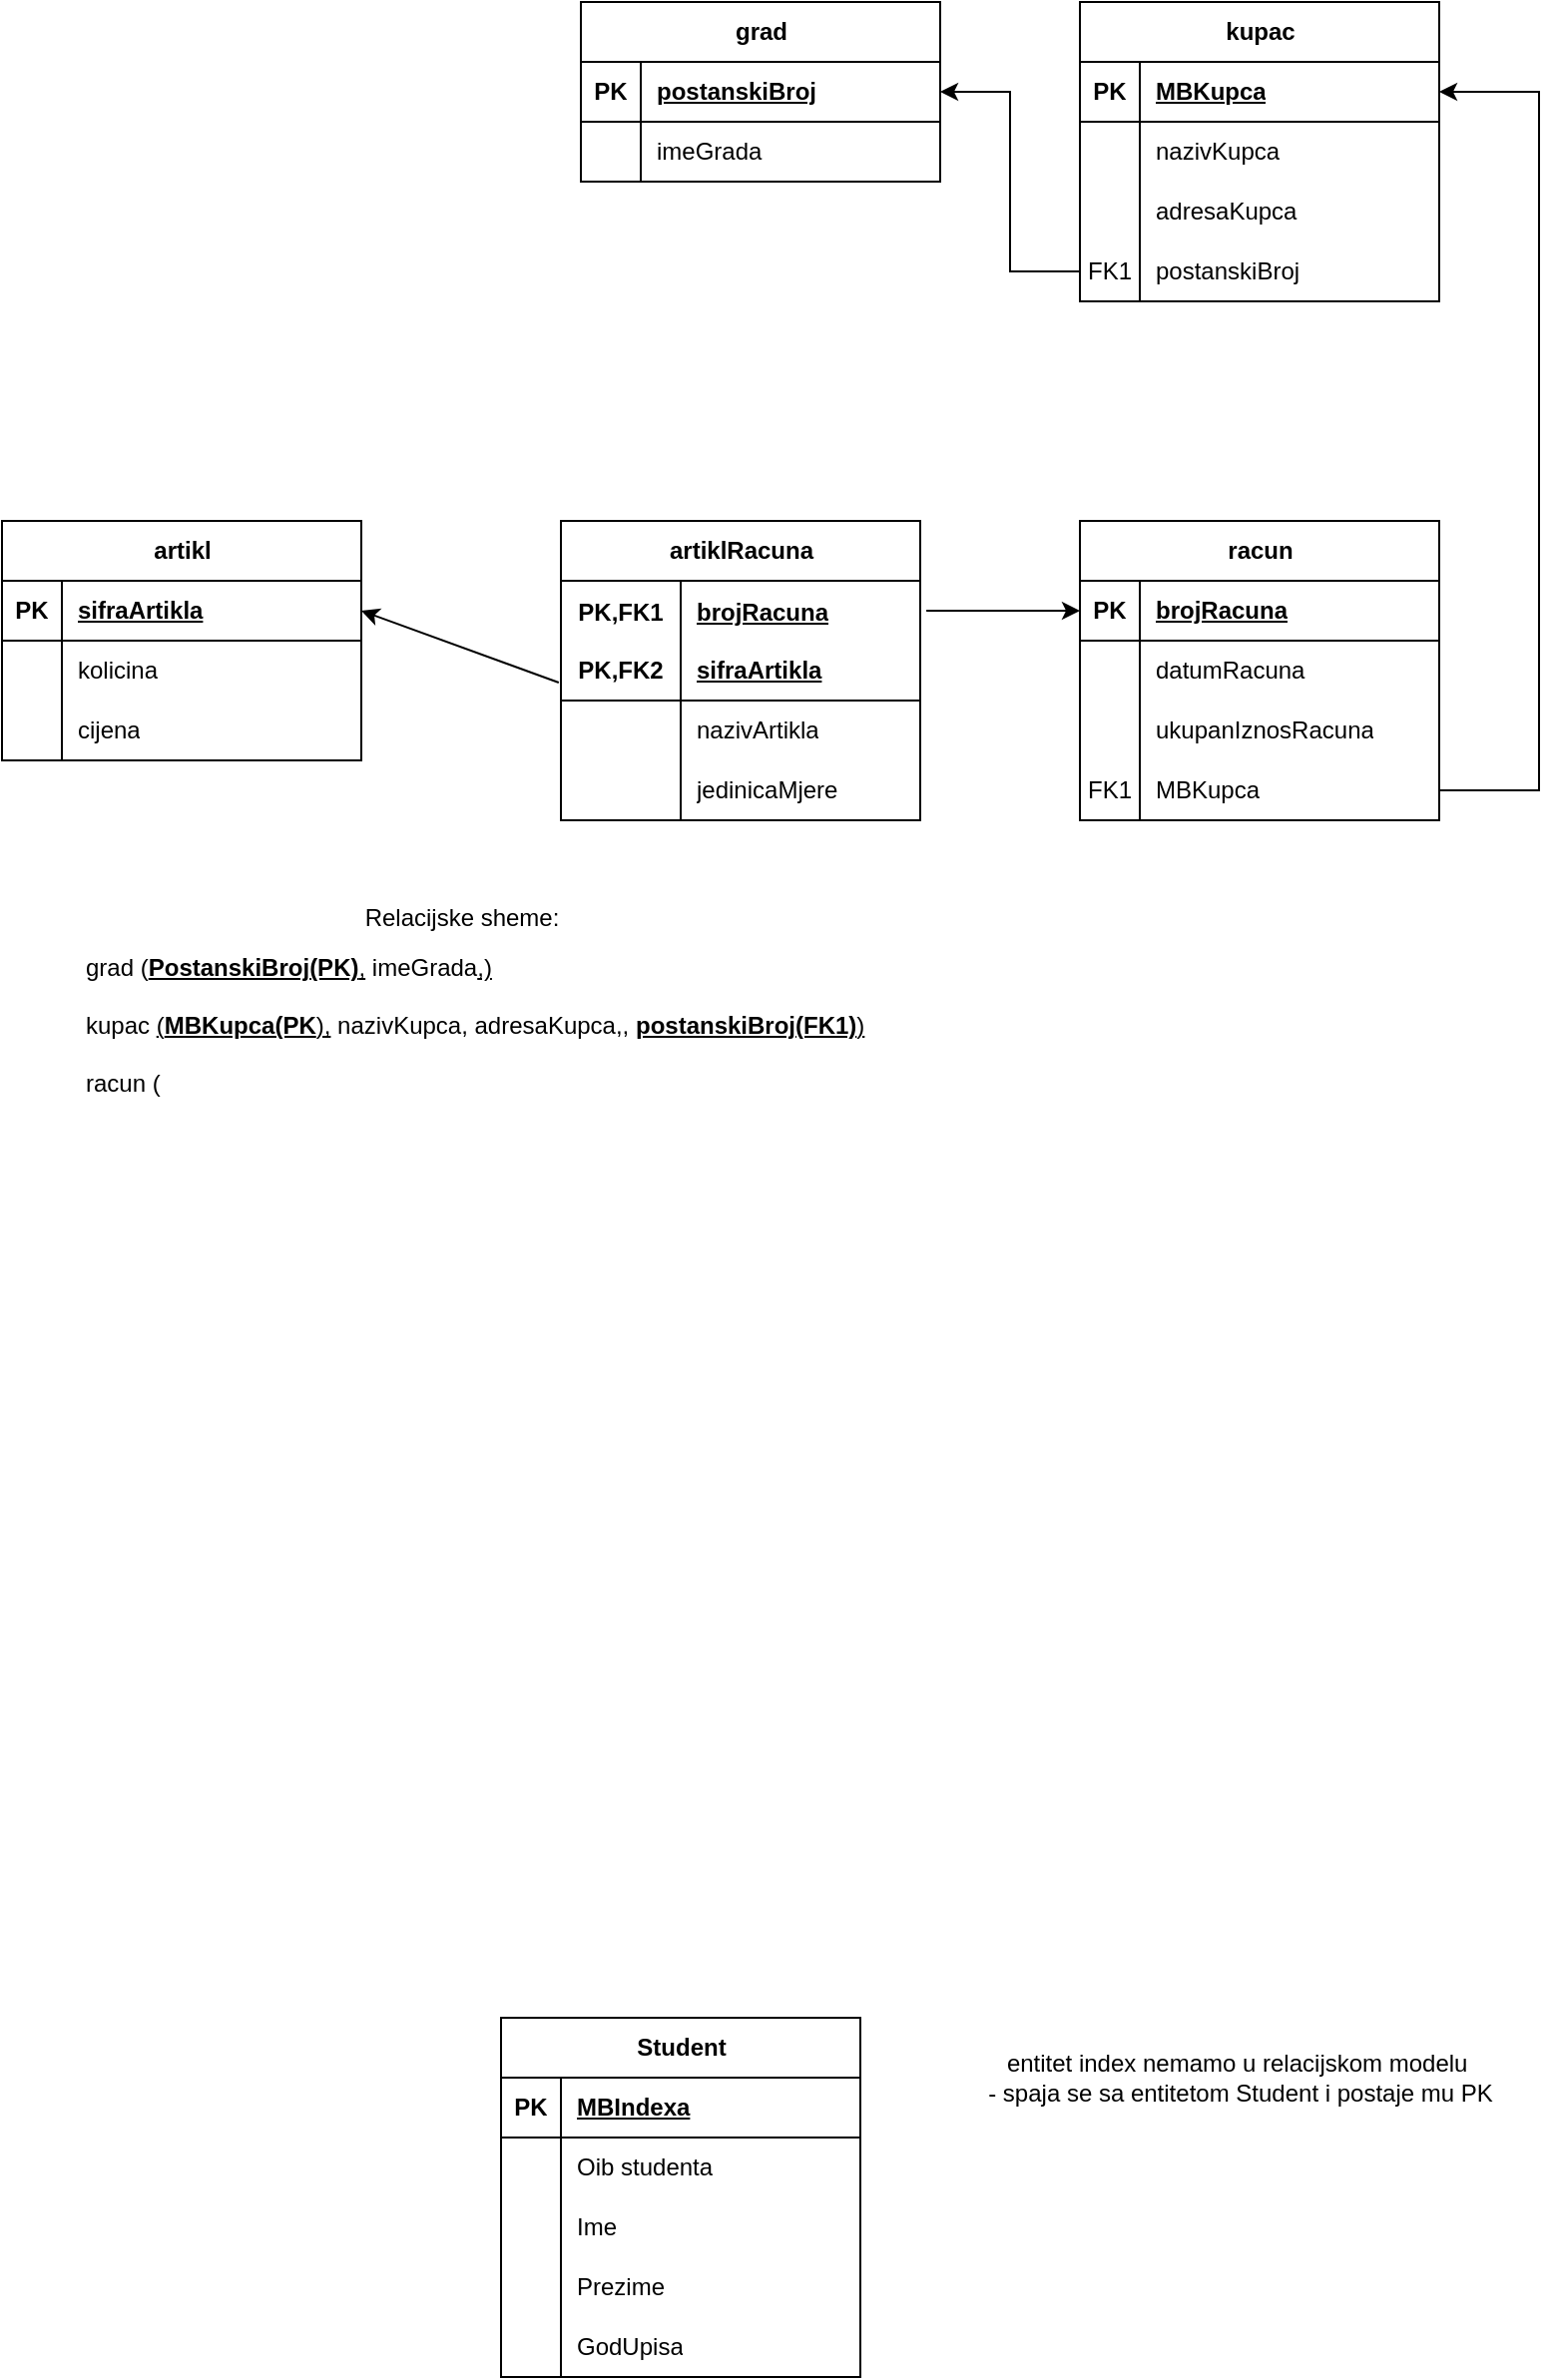 <mxfile version="22.0.4" type="github">
  <diagram name="Page-1" id="i_giDfpT1Y-a7kFGHDLc">
    <mxGraphModel dx="1280" dy="864" grid="1" gridSize="10" guides="1" tooltips="1" connect="1" arrows="1" fold="1" page="1" pageScale="1" pageWidth="3300" pageHeight="4681" math="0" shadow="0">
      <root>
        <mxCell id="0" />
        <mxCell id="1" parent="0" />
        <mxCell id="aXUXFMaQpwjqgFQD2dyz-14" value="racun" style="shape=table;startSize=30;container=1;collapsible=1;childLayout=tableLayout;fixedRows=1;rowLines=0;fontStyle=1;align=center;resizeLast=1;html=1;" vertex="1" parent="1">
          <mxGeometry x="850" y="450" width="180" height="150" as="geometry" />
        </mxCell>
        <mxCell id="aXUXFMaQpwjqgFQD2dyz-15" value="" style="shape=tableRow;horizontal=0;startSize=0;swimlaneHead=0;swimlaneBody=0;fillColor=none;collapsible=0;dropTarget=0;points=[[0,0.5],[1,0.5]];portConstraint=eastwest;top=0;left=0;right=0;bottom=1;" vertex="1" parent="aXUXFMaQpwjqgFQD2dyz-14">
          <mxGeometry y="30" width="180" height="30" as="geometry" />
        </mxCell>
        <mxCell id="aXUXFMaQpwjqgFQD2dyz-16" value="PK" style="shape=partialRectangle;connectable=0;fillColor=none;top=0;left=0;bottom=0;right=0;fontStyle=1;overflow=hidden;whiteSpace=wrap;html=1;" vertex="1" parent="aXUXFMaQpwjqgFQD2dyz-15">
          <mxGeometry width="30" height="30" as="geometry">
            <mxRectangle width="30" height="30" as="alternateBounds" />
          </mxGeometry>
        </mxCell>
        <mxCell id="aXUXFMaQpwjqgFQD2dyz-17" value="brojRacuna" style="shape=partialRectangle;connectable=0;fillColor=none;top=0;left=0;bottom=0;right=0;align=left;spacingLeft=6;fontStyle=5;overflow=hidden;whiteSpace=wrap;html=1;" vertex="1" parent="aXUXFMaQpwjqgFQD2dyz-15">
          <mxGeometry x="30" width="150" height="30" as="geometry">
            <mxRectangle width="150" height="30" as="alternateBounds" />
          </mxGeometry>
        </mxCell>
        <mxCell id="aXUXFMaQpwjqgFQD2dyz-18" value="" style="shape=tableRow;horizontal=0;startSize=0;swimlaneHead=0;swimlaneBody=0;fillColor=none;collapsible=0;dropTarget=0;points=[[0,0.5],[1,0.5]];portConstraint=eastwest;top=0;left=0;right=0;bottom=0;" vertex="1" parent="aXUXFMaQpwjqgFQD2dyz-14">
          <mxGeometry y="60" width="180" height="30" as="geometry" />
        </mxCell>
        <mxCell id="aXUXFMaQpwjqgFQD2dyz-19" value="" style="shape=partialRectangle;connectable=0;fillColor=none;top=0;left=0;bottom=0;right=0;editable=1;overflow=hidden;whiteSpace=wrap;html=1;" vertex="1" parent="aXUXFMaQpwjqgFQD2dyz-18">
          <mxGeometry width="30" height="30" as="geometry">
            <mxRectangle width="30" height="30" as="alternateBounds" />
          </mxGeometry>
        </mxCell>
        <mxCell id="aXUXFMaQpwjqgFQD2dyz-20" value="datumRacuna" style="shape=partialRectangle;connectable=0;fillColor=none;top=0;left=0;bottom=0;right=0;align=left;spacingLeft=6;overflow=hidden;whiteSpace=wrap;html=1;" vertex="1" parent="aXUXFMaQpwjqgFQD2dyz-18">
          <mxGeometry x="30" width="150" height="30" as="geometry">
            <mxRectangle width="150" height="30" as="alternateBounds" />
          </mxGeometry>
        </mxCell>
        <mxCell id="aXUXFMaQpwjqgFQD2dyz-21" value="" style="shape=tableRow;horizontal=0;startSize=0;swimlaneHead=0;swimlaneBody=0;fillColor=none;collapsible=0;dropTarget=0;points=[[0,0.5],[1,0.5]];portConstraint=eastwest;top=0;left=0;right=0;bottom=0;" vertex="1" parent="aXUXFMaQpwjqgFQD2dyz-14">
          <mxGeometry y="90" width="180" height="30" as="geometry" />
        </mxCell>
        <mxCell id="aXUXFMaQpwjqgFQD2dyz-22" value="" style="shape=partialRectangle;connectable=0;fillColor=none;top=0;left=0;bottom=0;right=0;editable=1;overflow=hidden;whiteSpace=wrap;html=1;" vertex="1" parent="aXUXFMaQpwjqgFQD2dyz-21">
          <mxGeometry width="30" height="30" as="geometry">
            <mxRectangle width="30" height="30" as="alternateBounds" />
          </mxGeometry>
        </mxCell>
        <mxCell id="aXUXFMaQpwjqgFQD2dyz-23" value="ukupanIznosRacuna" style="shape=partialRectangle;connectable=0;fillColor=none;top=0;left=0;bottom=0;right=0;align=left;spacingLeft=6;overflow=hidden;whiteSpace=wrap;html=1;" vertex="1" parent="aXUXFMaQpwjqgFQD2dyz-21">
          <mxGeometry x="30" width="150" height="30" as="geometry">
            <mxRectangle width="150" height="30" as="alternateBounds" />
          </mxGeometry>
        </mxCell>
        <mxCell id="aXUXFMaQpwjqgFQD2dyz-69" value="" style="shape=tableRow;horizontal=0;startSize=0;swimlaneHead=0;swimlaneBody=0;fillColor=none;collapsible=0;dropTarget=0;points=[[0,0.5],[1,0.5]];portConstraint=eastwest;top=0;left=0;right=0;bottom=0;" vertex="1" parent="aXUXFMaQpwjqgFQD2dyz-14">
          <mxGeometry y="120" width="180" height="30" as="geometry" />
        </mxCell>
        <mxCell id="aXUXFMaQpwjqgFQD2dyz-70" value="FK1" style="shape=partialRectangle;connectable=0;fillColor=none;top=0;left=0;bottom=0;right=0;editable=1;overflow=hidden;whiteSpace=wrap;html=1;" vertex="1" parent="aXUXFMaQpwjqgFQD2dyz-69">
          <mxGeometry width="30" height="30" as="geometry">
            <mxRectangle width="30" height="30" as="alternateBounds" />
          </mxGeometry>
        </mxCell>
        <mxCell id="aXUXFMaQpwjqgFQD2dyz-71" value="MBKupca" style="shape=partialRectangle;connectable=0;fillColor=none;top=0;left=0;bottom=0;right=0;align=left;spacingLeft=6;overflow=hidden;whiteSpace=wrap;html=1;" vertex="1" parent="aXUXFMaQpwjqgFQD2dyz-69">
          <mxGeometry x="30" width="150" height="30" as="geometry">
            <mxRectangle width="150" height="30" as="alternateBounds" />
          </mxGeometry>
        </mxCell>
        <mxCell id="aXUXFMaQpwjqgFQD2dyz-27" value="kupac" style="shape=table;startSize=30;container=1;collapsible=1;childLayout=tableLayout;fixedRows=1;rowLines=0;fontStyle=1;align=center;resizeLast=1;html=1;" vertex="1" parent="1">
          <mxGeometry x="850" y="190" width="180" height="150" as="geometry">
            <mxRectangle x="850" y="190" width="80" height="30" as="alternateBounds" />
          </mxGeometry>
        </mxCell>
        <mxCell id="aXUXFMaQpwjqgFQD2dyz-28" value="" style="shape=tableRow;horizontal=0;startSize=0;swimlaneHead=0;swimlaneBody=0;fillColor=none;collapsible=0;dropTarget=0;points=[[0,0.5],[1,0.5]];portConstraint=eastwest;top=0;left=0;right=0;bottom=1;" vertex="1" parent="aXUXFMaQpwjqgFQD2dyz-27">
          <mxGeometry y="30" width="180" height="30" as="geometry" />
        </mxCell>
        <mxCell id="aXUXFMaQpwjqgFQD2dyz-29" value="PK" style="shape=partialRectangle;connectable=0;fillColor=none;top=0;left=0;bottom=0;right=0;fontStyle=1;overflow=hidden;whiteSpace=wrap;html=1;" vertex="1" parent="aXUXFMaQpwjqgFQD2dyz-28">
          <mxGeometry width="30" height="30" as="geometry">
            <mxRectangle width="30" height="30" as="alternateBounds" />
          </mxGeometry>
        </mxCell>
        <mxCell id="aXUXFMaQpwjqgFQD2dyz-30" value="MBKupca" style="shape=partialRectangle;connectable=0;fillColor=none;top=0;left=0;bottom=0;right=0;align=left;spacingLeft=6;fontStyle=5;overflow=hidden;whiteSpace=wrap;html=1;" vertex="1" parent="aXUXFMaQpwjqgFQD2dyz-28">
          <mxGeometry x="30" width="150" height="30" as="geometry">
            <mxRectangle width="150" height="30" as="alternateBounds" />
          </mxGeometry>
        </mxCell>
        <mxCell id="aXUXFMaQpwjqgFQD2dyz-31" value="" style="shape=tableRow;horizontal=0;startSize=0;swimlaneHead=0;swimlaneBody=0;fillColor=none;collapsible=0;dropTarget=0;points=[[0,0.5],[1,0.5]];portConstraint=eastwest;top=0;left=0;right=0;bottom=0;" vertex="1" parent="aXUXFMaQpwjqgFQD2dyz-27">
          <mxGeometry y="60" width="180" height="30" as="geometry" />
        </mxCell>
        <mxCell id="aXUXFMaQpwjqgFQD2dyz-32" value="" style="shape=partialRectangle;connectable=0;fillColor=none;top=0;left=0;bottom=0;right=0;editable=1;overflow=hidden;whiteSpace=wrap;html=1;" vertex="1" parent="aXUXFMaQpwjqgFQD2dyz-31">
          <mxGeometry width="30" height="30" as="geometry">
            <mxRectangle width="30" height="30" as="alternateBounds" />
          </mxGeometry>
        </mxCell>
        <mxCell id="aXUXFMaQpwjqgFQD2dyz-33" value="nazivKupca" style="shape=partialRectangle;connectable=0;fillColor=none;top=0;left=0;bottom=0;right=0;align=left;spacingLeft=6;overflow=hidden;whiteSpace=wrap;html=1;" vertex="1" parent="aXUXFMaQpwjqgFQD2dyz-31">
          <mxGeometry x="30" width="150" height="30" as="geometry">
            <mxRectangle width="150" height="30" as="alternateBounds" />
          </mxGeometry>
        </mxCell>
        <mxCell id="aXUXFMaQpwjqgFQD2dyz-34" value="" style="shape=tableRow;horizontal=0;startSize=0;swimlaneHead=0;swimlaneBody=0;fillColor=none;collapsible=0;dropTarget=0;points=[[0,0.5],[1,0.5]];portConstraint=eastwest;top=0;left=0;right=0;bottom=0;" vertex="1" parent="aXUXFMaQpwjqgFQD2dyz-27">
          <mxGeometry y="90" width="180" height="30" as="geometry" />
        </mxCell>
        <mxCell id="aXUXFMaQpwjqgFQD2dyz-35" value="" style="shape=partialRectangle;connectable=0;fillColor=none;top=0;left=0;bottom=0;right=0;editable=1;overflow=hidden;whiteSpace=wrap;html=1;" vertex="1" parent="aXUXFMaQpwjqgFQD2dyz-34">
          <mxGeometry width="30" height="30" as="geometry">
            <mxRectangle width="30" height="30" as="alternateBounds" />
          </mxGeometry>
        </mxCell>
        <mxCell id="aXUXFMaQpwjqgFQD2dyz-36" value="&lt;div&gt;adresaKupca&lt;/div&gt;" style="shape=partialRectangle;connectable=0;fillColor=none;top=0;left=0;bottom=0;right=0;align=left;spacingLeft=6;overflow=hidden;whiteSpace=wrap;html=1;" vertex="1" parent="aXUXFMaQpwjqgFQD2dyz-34">
          <mxGeometry x="30" width="150" height="30" as="geometry">
            <mxRectangle width="150" height="30" as="alternateBounds" />
          </mxGeometry>
        </mxCell>
        <mxCell id="aXUXFMaQpwjqgFQD2dyz-72" value="" style="shape=tableRow;horizontal=0;startSize=0;swimlaneHead=0;swimlaneBody=0;fillColor=none;collapsible=0;dropTarget=0;points=[[0,0.5],[1,0.5]];portConstraint=eastwest;top=0;left=0;right=0;bottom=0;" vertex="1" parent="aXUXFMaQpwjqgFQD2dyz-27">
          <mxGeometry y="120" width="180" height="30" as="geometry" />
        </mxCell>
        <mxCell id="aXUXFMaQpwjqgFQD2dyz-73" value="" style="shape=partialRectangle;connectable=0;fillColor=none;top=0;left=0;bottom=0;right=0;editable=1;overflow=hidden;whiteSpace=wrap;html=1;" vertex="1" parent="aXUXFMaQpwjqgFQD2dyz-72">
          <mxGeometry width="30" height="30" as="geometry">
            <mxRectangle width="30" height="30" as="alternateBounds" />
          </mxGeometry>
        </mxCell>
        <mxCell id="aXUXFMaQpwjqgFQD2dyz-74" value="postanskiBroj" style="shape=partialRectangle;connectable=0;fillColor=none;top=0;left=0;bottom=0;right=0;align=left;spacingLeft=6;overflow=hidden;whiteSpace=wrap;html=1;" vertex="1" parent="aXUXFMaQpwjqgFQD2dyz-72">
          <mxGeometry x="30" width="150" height="30" as="geometry">
            <mxRectangle width="150" height="30" as="alternateBounds" />
          </mxGeometry>
        </mxCell>
        <mxCell id="aXUXFMaQpwjqgFQD2dyz-40" value="grad" style="shape=table;startSize=30;container=1;collapsible=1;childLayout=tableLayout;fixedRows=1;rowLines=0;fontStyle=1;align=center;resizeLast=1;html=1;" vertex="1" parent="1">
          <mxGeometry x="600" y="190" width="180" height="90" as="geometry" />
        </mxCell>
        <mxCell id="aXUXFMaQpwjqgFQD2dyz-41" value="" style="shape=tableRow;horizontal=0;startSize=0;swimlaneHead=0;swimlaneBody=0;fillColor=none;collapsible=0;dropTarget=0;points=[[0,0.5],[1,0.5]];portConstraint=eastwest;top=0;left=0;right=0;bottom=1;" vertex="1" parent="aXUXFMaQpwjqgFQD2dyz-40">
          <mxGeometry y="30" width="180" height="30" as="geometry" />
        </mxCell>
        <mxCell id="aXUXFMaQpwjqgFQD2dyz-42" value="PK" style="shape=partialRectangle;connectable=0;fillColor=none;top=0;left=0;bottom=0;right=0;fontStyle=1;overflow=hidden;whiteSpace=wrap;html=1;" vertex="1" parent="aXUXFMaQpwjqgFQD2dyz-41">
          <mxGeometry width="30" height="30" as="geometry">
            <mxRectangle width="30" height="30" as="alternateBounds" />
          </mxGeometry>
        </mxCell>
        <mxCell id="aXUXFMaQpwjqgFQD2dyz-43" value="postanskiBroj" style="shape=partialRectangle;connectable=0;fillColor=none;top=0;left=0;bottom=0;right=0;align=left;spacingLeft=6;fontStyle=5;overflow=hidden;whiteSpace=wrap;html=1;" vertex="1" parent="aXUXFMaQpwjqgFQD2dyz-41">
          <mxGeometry x="30" width="150" height="30" as="geometry">
            <mxRectangle width="150" height="30" as="alternateBounds" />
          </mxGeometry>
        </mxCell>
        <mxCell id="aXUXFMaQpwjqgFQD2dyz-44" value="" style="shape=tableRow;horizontal=0;startSize=0;swimlaneHead=0;swimlaneBody=0;fillColor=none;collapsible=0;dropTarget=0;points=[[0,0.5],[1,0.5]];portConstraint=eastwest;top=0;left=0;right=0;bottom=0;" vertex="1" parent="aXUXFMaQpwjqgFQD2dyz-40">
          <mxGeometry y="60" width="180" height="30" as="geometry" />
        </mxCell>
        <mxCell id="aXUXFMaQpwjqgFQD2dyz-45" value="" style="shape=partialRectangle;connectable=0;fillColor=none;top=0;left=0;bottom=0;right=0;editable=1;overflow=hidden;whiteSpace=wrap;html=1;" vertex="1" parent="aXUXFMaQpwjqgFQD2dyz-44">
          <mxGeometry width="30" height="30" as="geometry">
            <mxRectangle width="30" height="30" as="alternateBounds" />
          </mxGeometry>
        </mxCell>
        <mxCell id="aXUXFMaQpwjqgFQD2dyz-46" value="&lt;div&gt;imeGrada&lt;/div&gt;" style="shape=partialRectangle;connectable=0;fillColor=none;top=0;left=0;bottom=0;right=0;align=left;spacingLeft=6;overflow=hidden;whiteSpace=wrap;html=1;" vertex="1" parent="aXUXFMaQpwjqgFQD2dyz-44">
          <mxGeometry x="30" width="150" height="30" as="geometry">
            <mxRectangle width="150" height="30" as="alternateBounds" />
          </mxGeometry>
        </mxCell>
        <mxCell id="aXUXFMaQpwjqgFQD2dyz-53" value="artikl" style="shape=table;startSize=30;container=1;collapsible=1;childLayout=tableLayout;fixedRows=1;rowLines=0;fontStyle=1;align=center;resizeLast=1;html=1;" vertex="1" parent="1">
          <mxGeometry x="310" y="450" width="180" height="120" as="geometry" />
        </mxCell>
        <mxCell id="aXUXFMaQpwjqgFQD2dyz-54" value="" style="shape=tableRow;horizontal=0;startSize=0;swimlaneHead=0;swimlaneBody=0;fillColor=none;collapsible=0;dropTarget=0;points=[[0,0.5],[1,0.5]];portConstraint=eastwest;top=0;left=0;right=0;bottom=1;" vertex="1" parent="aXUXFMaQpwjqgFQD2dyz-53">
          <mxGeometry y="30" width="180" height="30" as="geometry" />
        </mxCell>
        <mxCell id="aXUXFMaQpwjqgFQD2dyz-55" value="PK" style="shape=partialRectangle;connectable=0;fillColor=none;top=0;left=0;bottom=0;right=0;fontStyle=1;overflow=hidden;whiteSpace=wrap;html=1;" vertex="1" parent="aXUXFMaQpwjqgFQD2dyz-54">
          <mxGeometry width="30" height="30" as="geometry">
            <mxRectangle width="30" height="30" as="alternateBounds" />
          </mxGeometry>
        </mxCell>
        <mxCell id="aXUXFMaQpwjqgFQD2dyz-56" value="sifraArtikla" style="shape=partialRectangle;connectable=0;fillColor=none;top=0;left=0;bottom=0;right=0;align=left;spacingLeft=6;fontStyle=5;overflow=hidden;whiteSpace=wrap;html=1;" vertex="1" parent="aXUXFMaQpwjqgFQD2dyz-54">
          <mxGeometry x="30" width="150" height="30" as="geometry">
            <mxRectangle width="150" height="30" as="alternateBounds" />
          </mxGeometry>
        </mxCell>
        <mxCell id="aXUXFMaQpwjqgFQD2dyz-57" value="" style="shape=tableRow;horizontal=0;startSize=0;swimlaneHead=0;swimlaneBody=0;fillColor=none;collapsible=0;dropTarget=0;points=[[0,0.5],[1,0.5]];portConstraint=eastwest;top=0;left=0;right=0;bottom=0;" vertex="1" parent="aXUXFMaQpwjqgFQD2dyz-53">
          <mxGeometry y="60" width="180" height="30" as="geometry" />
        </mxCell>
        <mxCell id="aXUXFMaQpwjqgFQD2dyz-58" value="" style="shape=partialRectangle;connectable=0;fillColor=none;top=0;left=0;bottom=0;right=0;editable=1;overflow=hidden;whiteSpace=wrap;html=1;" vertex="1" parent="aXUXFMaQpwjqgFQD2dyz-57">
          <mxGeometry width="30" height="30" as="geometry">
            <mxRectangle width="30" height="30" as="alternateBounds" />
          </mxGeometry>
        </mxCell>
        <mxCell id="aXUXFMaQpwjqgFQD2dyz-59" value="kolicina" style="shape=partialRectangle;connectable=0;fillColor=none;top=0;left=0;bottom=0;right=0;align=left;spacingLeft=6;overflow=hidden;whiteSpace=wrap;html=1;" vertex="1" parent="aXUXFMaQpwjqgFQD2dyz-57">
          <mxGeometry x="30" width="150" height="30" as="geometry">
            <mxRectangle width="150" height="30" as="alternateBounds" />
          </mxGeometry>
        </mxCell>
        <mxCell id="aXUXFMaQpwjqgFQD2dyz-60" value="" style="shape=tableRow;horizontal=0;startSize=0;swimlaneHead=0;swimlaneBody=0;fillColor=none;collapsible=0;dropTarget=0;points=[[0,0.5],[1,0.5]];portConstraint=eastwest;top=0;left=0;right=0;bottom=0;" vertex="1" parent="aXUXFMaQpwjqgFQD2dyz-53">
          <mxGeometry y="90" width="180" height="30" as="geometry" />
        </mxCell>
        <mxCell id="aXUXFMaQpwjqgFQD2dyz-61" value="" style="shape=partialRectangle;connectable=0;fillColor=none;top=0;left=0;bottom=0;right=0;editable=1;overflow=hidden;whiteSpace=wrap;html=1;" vertex="1" parent="aXUXFMaQpwjqgFQD2dyz-60">
          <mxGeometry width="30" height="30" as="geometry">
            <mxRectangle width="30" height="30" as="alternateBounds" />
          </mxGeometry>
        </mxCell>
        <mxCell id="aXUXFMaQpwjqgFQD2dyz-62" value="cijena" style="shape=partialRectangle;connectable=0;fillColor=none;top=0;left=0;bottom=0;right=0;align=left;spacingLeft=6;overflow=hidden;whiteSpace=wrap;html=1;" vertex="1" parent="aXUXFMaQpwjqgFQD2dyz-60">
          <mxGeometry x="30" width="150" height="30" as="geometry">
            <mxRectangle width="150" height="30" as="alternateBounds" />
          </mxGeometry>
        </mxCell>
        <mxCell id="aXUXFMaQpwjqgFQD2dyz-1" value="artiklRacuna" style="shape=table;startSize=30;container=1;collapsible=1;childLayout=tableLayout;fixedRows=1;rowLines=0;fontStyle=1;align=center;resizeLast=1;html=1;" vertex="1" parent="1">
          <mxGeometry x="590" y="450" width="180" height="150" as="geometry" />
        </mxCell>
        <mxCell id="aXUXFMaQpwjqgFQD2dyz-2" value="" style="shape=tableRow;horizontal=0;startSize=0;swimlaneHead=0;swimlaneBody=0;fillColor=none;collapsible=0;dropTarget=0;points=[[0,0.5],[1,0.5]];portConstraint=eastwest;top=0;left=0;right=0;bottom=1;" vertex="1" parent="aXUXFMaQpwjqgFQD2dyz-1">
          <mxGeometry y="30" width="180" height="60" as="geometry" />
        </mxCell>
        <mxCell id="aXUXFMaQpwjqgFQD2dyz-3" value="&lt;div&gt;PK,FK1&lt;/div&gt;&lt;div&gt;&lt;br&gt;&lt;/div&gt;&lt;div&gt;PK,FK2&lt;br&gt;&lt;/div&gt;" style="shape=partialRectangle;connectable=0;fillColor=none;top=0;left=0;bottom=0;right=0;fontStyle=1;overflow=hidden;whiteSpace=wrap;html=1;" vertex="1" parent="aXUXFMaQpwjqgFQD2dyz-2">
          <mxGeometry width="60" height="60" as="geometry">
            <mxRectangle width="60" height="60" as="alternateBounds" />
          </mxGeometry>
        </mxCell>
        <mxCell id="aXUXFMaQpwjqgFQD2dyz-4" value="&lt;div&gt;brojRacuna&lt;/div&gt;&lt;div&gt;&lt;br&gt;&lt;/div&gt;&lt;div&gt;sifraArtikla&lt;br&gt;&lt;/div&gt;" style="shape=partialRectangle;connectable=0;fillColor=none;top=0;left=0;bottom=0;right=0;align=left;spacingLeft=6;fontStyle=5;overflow=hidden;whiteSpace=wrap;html=1;" vertex="1" parent="aXUXFMaQpwjqgFQD2dyz-2">
          <mxGeometry x="60" width="120" height="60" as="geometry">
            <mxRectangle width="120" height="60" as="alternateBounds" />
          </mxGeometry>
        </mxCell>
        <mxCell id="aXUXFMaQpwjqgFQD2dyz-5" value="" style="shape=tableRow;horizontal=0;startSize=0;swimlaneHead=0;swimlaneBody=0;fillColor=none;collapsible=0;dropTarget=0;points=[[0,0.5],[1,0.5]];portConstraint=eastwest;top=0;left=0;right=0;bottom=0;" vertex="1" parent="aXUXFMaQpwjqgFQD2dyz-1">
          <mxGeometry y="90" width="180" height="30" as="geometry" />
        </mxCell>
        <mxCell id="aXUXFMaQpwjqgFQD2dyz-6" value="" style="shape=partialRectangle;connectable=0;fillColor=none;top=0;left=0;bottom=0;right=0;editable=1;overflow=hidden;whiteSpace=wrap;html=1;" vertex="1" parent="aXUXFMaQpwjqgFQD2dyz-5">
          <mxGeometry width="60" height="30" as="geometry">
            <mxRectangle width="60" height="30" as="alternateBounds" />
          </mxGeometry>
        </mxCell>
        <mxCell id="aXUXFMaQpwjqgFQD2dyz-7" value="nazivArtikla" style="shape=partialRectangle;connectable=0;fillColor=none;top=0;left=0;bottom=0;right=0;align=left;spacingLeft=6;overflow=hidden;whiteSpace=wrap;html=1;" vertex="1" parent="aXUXFMaQpwjqgFQD2dyz-5">
          <mxGeometry x="60" width="120" height="30" as="geometry">
            <mxRectangle width="120" height="30" as="alternateBounds" />
          </mxGeometry>
        </mxCell>
        <mxCell id="aXUXFMaQpwjqgFQD2dyz-8" value="" style="shape=tableRow;horizontal=0;startSize=0;swimlaneHead=0;swimlaneBody=0;fillColor=none;collapsible=0;dropTarget=0;points=[[0,0.5],[1,0.5]];portConstraint=eastwest;top=0;left=0;right=0;bottom=0;" vertex="1" parent="aXUXFMaQpwjqgFQD2dyz-1">
          <mxGeometry y="120" width="180" height="30" as="geometry" />
        </mxCell>
        <mxCell id="aXUXFMaQpwjqgFQD2dyz-9" value="" style="shape=partialRectangle;connectable=0;fillColor=none;top=0;left=0;bottom=0;right=0;editable=1;overflow=hidden;whiteSpace=wrap;html=1;" vertex="1" parent="aXUXFMaQpwjqgFQD2dyz-8">
          <mxGeometry width="60" height="30" as="geometry">
            <mxRectangle width="60" height="30" as="alternateBounds" />
          </mxGeometry>
        </mxCell>
        <mxCell id="aXUXFMaQpwjqgFQD2dyz-10" value="&lt;div&gt;jedinicaMjere&lt;/div&gt;" style="shape=partialRectangle;connectable=0;fillColor=none;top=0;left=0;bottom=0;right=0;align=left;spacingLeft=6;overflow=hidden;whiteSpace=wrap;html=1;" vertex="1" parent="aXUXFMaQpwjqgFQD2dyz-8">
          <mxGeometry x="60" width="120" height="30" as="geometry">
            <mxRectangle width="120" height="30" as="alternateBounds" />
          </mxGeometry>
        </mxCell>
        <mxCell id="aXUXFMaQpwjqgFQD2dyz-67" value="FK1" style="shape=partialRectangle;connectable=0;fillColor=none;top=0;left=0;bottom=0;right=0;editable=1;overflow=hidden;whiteSpace=wrap;html=1;" vertex="1" parent="1">
          <mxGeometry x="850" y="310" width="30" height="30" as="geometry">
            <mxRectangle width="30" height="30" as="alternateBounds" />
          </mxGeometry>
        </mxCell>
        <mxCell id="aXUXFMaQpwjqgFQD2dyz-75" style="edgeStyle=orthogonalEdgeStyle;rounded=0;orthogonalLoop=1;jettySize=auto;html=1;entryX=1;entryY=0.5;entryDx=0;entryDy=0;" edge="1" parent="1" source="aXUXFMaQpwjqgFQD2dyz-72" target="aXUXFMaQpwjqgFQD2dyz-41">
          <mxGeometry relative="1" as="geometry" />
        </mxCell>
        <mxCell id="aXUXFMaQpwjqgFQD2dyz-76" style="edgeStyle=orthogonalEdgeStyle;rounded=0;orthogonalLoop=1;jettySize=auto;html=1;exitX=1;exitY=0.5;exitDx=0;exitDy=0;" edge="1" parent="1" source="aXUXFMaQpwjqgFQD2dyz-69" target="aXUXFMaQpwjqgFQD2dyz-28">
          <mxGeometry relative="1" as="geometry">
            <Array as="points">
              <mxPoint x="1080" y="585" />
              <mxPoint x="1080" y="235" />
            </Array>
          </mxGeometry>
        </mxCell>
        <mxCell id="aXUXFMaQpwjqgFQD2dyz-84" value="" style="edgeStyle=none;orthogonalLoop=1;jettySize=auto;html=1;rounded=0;entryX=0;entryY=0.5;entryDx=0;entryDy=0;exitX=1.017;exitY=0.25;exitDx=0;exitDy=0;exitPerimeter=0;" edge="1" parent="1" source="aXUXFMaQpwjqgFQD2dyz-2" target="aXUXFMaQpwjqgFQD2dyz-15">
          <mxGeometry width="100" relative="1" as="geometry">
            <mxPoint x="730" y="480" as="sourcePoint" />
            <mxPoint x="830" y="480" as="targetPoint" />
            <Array as="points" />
          </mxGeometry>
        </mxCell>
        <mxCell id="aXUXFMaQpwjqgFQD2dyz-86" value="" style="edgeStyle=none;orthogonalLoop=1;jettySize=auto;html=1;rounded=0;entryX=1;entryY=0.5;entryDx=0;entryDy=0;exitX=-0.006;exitY=0.85;exitDx=0;exitDy=0;exitPerimeter=0;" edge="1" parent="1" source="aXUXFMaQpwjqgFQD2dyz-2" target="aXUXFMaQpwjqgFQD2dyz-54">
          <mxGeometry width="100" relative="1" as="geometry">
            <mxPoint x="500" y="540" as="sourcePoint" />
            <mxPoint x="600" y="540" as="targetPoint" />
            <Array as="points" />
          </mxGeometry>
        </mxCell>
        <mxCell id="aXUXFMaQpwjqgFQD2dyz-87" value="&lt;div&gt;Relacijske sheme:&lt;/div&gt;&lt;div&gt;&lt;br&gt;&lt;/div&gt;&lt;div&gt;&lt;br&gt;&lt;/div&gt;" style="text;html=1;align=center;verticalAlign=middle;resizable=0;points=[];autosize=1;strokeColor=none;fillColor=none;" vertex="1" parent="1">
          <mxGeometry x="480" y="633" width="120" height="60" as="geometry" />
        </mxCell>
        <mxCell id="aXUXFMaQpwjqgFQD2dyz-88" value="&lt;div&gt;grad (&lt;b&gt;&lt;u&gt;&lt;span&gt;PostanskiBroj&lt;/span&gt;&lt;/u&gt;&lt;/b&gt;&lt;span&gt;&lt;u&gt;&lt;b&gt;(PK)&lt;/b&gt;,&lt;/u&gt; &lt;/span&gt;imeGrada&lt;span&gt;&lt;u&gt;,)&lt;/u&gt;&lt;/span&gt;&lt;/div&gt;&lt;div&gt;&lt;span&gt;&lt;u&gt;&lt;br&gt;&lt;/u&gt;&lt;/span&gt;&lt;/div&gt;&lt;div&gt;kupac &lt;span&gt;&lt;u&gt;(&lt;b&gt;MBKupca(PK&lt;/b&gt;),&lt;/u&gt; nazivKupca, adresaKupca,, &lt;b&gt;&lt;u&gt;postanskiBroj(FK1)&lt;/u&gt;&lt;/b&gt;&lt;u&gt;)&lt;/u&gt;&lt;/span&gt;&lt;/div&gt;&lt;div&gt;&lt;span&gt;&lt;br&gt;&lt;/span&gt;&lt;/div&gt;&lt;div&gt;&lt;span&gt;racun (&lt;br&gt;&lt;/span&gt;&lt;/div&gt;&lt;div&gt;&lt;span&gt;&lt;u&gt;&lt;br&gt;&lt;/u&gt;&lt;/span&gt;&lt;/div&gt;" style="text;html=1;align=left;verticalAlign=middle;resizable=0;points=[];autosize=1;strokeColor=none;fillColor=none;fontStyle=0" vertex="1" parent="1">
          <mxGeometry x="350" y="660" width="410" height="100" as="geometry" />
        </mxCell>
        <mxCell id="aXUXFMaQpwjqgFQD2dyz-91" value="Student" style="shape=table;startSize=30;container=1;collapsible=1;childLayout=tableLayout;fixedRows=1;rowLines=0;fontStyle=1;align=center;resizeLast=1;html=1;" vertex="1" parent="1">
          <mxGeometry x="560" y="1200" width="180" height="180" as="geometry" />
        </mxCell>
        <mxCell id="aXUXFMaQpwjqgFQD2dyz-92" value="" style="shape=tableRow;horizontal=0;startSize=0;swimlaneHead=0;swimlaneBody=0;fillColor=none;collapsible=0;dropTarget=0;points=[[0,0.5],[1,0.5]];portConstraint=eastwest;top=0;left=0;right=0;bottom=1;" vertex="1" parent="aXUXFMaQpwjqgFQD2dyz-91">
          <mxGeometry y="30" width="180" height="30" as="geometry" />
        </mxCell>
        <mxCell id="aXUXFMaQpwjqgFQD2dyz-93" value="PK" style="shape=partialRectangle;connectable=0;fillColor=none;top=0;left=0;bottom=0;right=0;fontStyle=1;overflow=hidden;whiteSpace=wrap;html=1;" vertex="1" parent="aXUXFMaQpwjqgFQD2dyz-92">
          <mxGeometry width="30" height="30" as="geometry">
            <mxRectangle width="30" height="30" as="alternateBounds" />
          </mxGeometry>
        </mxCell>
        <mxCell id="aXUXFMaQpwjqgFQD2dyz-94" value="MBIndexa" style="shape=partialRectangle;connectable=0;fillColor=none;top=0;left=0;bottom=0;right=0;align=left;spacingLeft=6;fontStyle=5;overflow=hidden;whiteSpace=wrap;html=1;" vertex="1" parent="aXUXFMaQpwjqgFQD2dyz-92">
          <mxGeometry x="30" width="150" height="30" as="geometry">
            <mxRectangle width="150" height="30" as="alternateBounds" />
          </mxGeometry>
        </mxCell>
        <mxCell id="aXUXFMaQpwjqgFQD2dyz-95" value="" style="shape=tableRow;horizontal=0;startSize=0;swimlaneHead=0;swimlaneBody=0;fillColor=none;collapsible=0;dropTarget=0;points=[[0,0.5],[1,0.5]];portConstraint=eastwest;top=0;left=0;right=0;bottom=0;" vertex="1" parent="aXUXFMaQpwjqgFQD2dyz-91">
          <mxGeometry y="60" width="180" height="30" as="geometry" />
        </mxCell>
        <mxCell id="aXUXFMaQpwjqgFQD2dyz-96" value="" style="shape=partialRectangle;connectable=0;fillColor=none;top=0;left=0;bottom=0;right=0;editable=1;overflow=hidden;whiteSpace=wrap;html=1;" vertex="1" parent="aXUXFMaQpwjqgFQD2dyz-95">
          <mxGeometry width="30" height="30" as="geometry">
            <mxRectangle width="30" height="30" as="alternateBounds" />
          </mxGeometry>
        </mxCell>
        <mxCell id="aXUXFMaQpwjqgFQD2dyz-97" value="Oib studenta" style="shape=partialRectangle;connectable=0;fillColor=none;top=0;left=0;bottom=0;right=0;align=left;spacingLeft=6;overflow=hidden;whiteSpace=wrap;html=1;" vertex="1" parent="aXUXFMaQpwjqgFQD2dyz-95">
          <mxGeometry x="30" width="150" height="30" as="geometry">
            <mxRectangle width="150" height="30" as="alternateBounds" />
          </mxGeometry>
        </mxCell>
        <mxCell id="aXUXFMaQpwjqgFQD2dyz-98" value="" style="shape=tableRow;horizontal=0;startSize=0;swimlaneHead=0;swimlaneBody=0;fillColor=none;collapsible=0;dropTarget=0;points=[[0,0.5],[1,0.5]];portConstraint=eastwest;top=0;left=0;right=0;bottom=0;" vertex="1" parent="aXUXFMaQpwjqgFQD2dyz-91">
          <mxGeometry y="90" width="180" height="30" as="geometry" />
        </mxCell>
        <mxCell id="aXUXFMaQpwjqgFQD2dyz-99" value="" style="shape=partialRectangle;connectable=0;fillColor=none;top=0;left=0;bottom=0;right=0;editable=1;overflow=hidden;whiteSpace=wrap;html=1;" vertex="1" parent="aXUXFMaQpwjqgFQD2dyz-98">
          <mxGeometry width="30" height="30" as="geometry">
            <mxRectangle width="30" height="30" as="alternateBounds" />
          </mxGeometry>
        </mxCell>
        <mxCell id="aXUXFMaQpwjqgFQD2dyz-100" value="Ime" style="shape=partialRectangle;connectable=0;fillColor=none;top=0;left=0;bottom=0;right=0;align=left;spacingLeft=6;overflow=hidden;whiteSpace=wrap;html=1;" vertex="1" parent="aXUXFMaQpwjqgFQD2dyz-98">
          <mxGeometry x="30" width="150" height="30" as="geometry">
            <mxRectangle width="150" height="30" as="alternateBounds" />
          </mxGeometry>
        </mxCell>
        <mxCell id="aXUXFMaQpwjqgFQD2dyz-101" value="" style="shape=tableRow;horizontal=0;startSize=0;swimlaneHead=0;swimlaneBody=0;fillColor=none;collapsible=0;dropTarget=0;points=[[0,0.5],[1,0.5]];portConstraint=eastwest;top=0;left=0;right=0;bottom=0;" vertex="1" parent="aXUXFMaQpwjqgFQD2dyz-91">
          <mxGeometry y="120" width="180" height="30" as="geometry" />
        </mxCell>
        <mxCell id="aXUXFMaQpwjqgFQD2dyz-102" value="" style="shape=partialRectangle;connectable=0;fillColor=none;top=0;left=0;bottom=0;right=0;editable=1;overflow=hidden;whiteSpace=wrap;html=1;" vertex="1" parent="aXUXFMaQpwjqgFQD2dyz-101">
          <mxGeometry width="30" height="30" as="geometry">
            <mxRectangle width="30" height="30" as="alternateBounds" />
          </mxGeometry>
        </mxCell>
        <mxCell id="aXUXFMaQpwjqgFQD2dyz-103" value="Prezime" style="shape=partialRectangle;connectable=0;fillColor=none;top=0;left=0;bottom=0;right=0;align=left;spacingLeft=6;overflow=hidden;whiteSpace=wrap;html=1;" vertex="1" parent="aXUXFMaQpwjqgFQD2dyz-101">
          <mxGeometry x="30" width="150" height="30" as="geometry">
            <mxRectangle width="150" height="30" as="alternateBounds" />
          </mxGeometry>
        </mxCell>
        <mxCell id="aXUXFMaQpwjqgFQD2dyz-104" value="" style="shape=tableRow;horizontal=0;startSize=0;swimlaneHead=0;swimlaneBody=0;fillColor=none;collapsible=0;dropTarget=0;points=[[0,0.5],[1,0.5]];portConstraint=eastwest;top=0;left=0;right=0;bottom=0;" vertex="1" parent="aXUXFMaQpwjqgFQD2dyz-91">
          <mxGeometry y="150" width="180" height="30" as="geometry" />
        </mxCell>
        <mxCell id="aXUXFMaQpwjqgFQD2dyz-105" value="" style="shape=partialRectangle;connectable=0;fillColor=none;top=0;left=0;bottom=0;right=0;editable=1;overflow=hidden;whiteSpace=wrap;html=1;" vertex="1" parent="aXUXFMaQpwjqgFQD2dyz-104">
          <mxGeometry width="30" height="30" as="geometry">
            <mxRectangle width="30" height="30" as="alternateBounds" />
          </mxGeometry>
        </mxCell>
        <mxCell id="aXUXFMaQpwjqgFQD2dyz-106" value="GodUpisa" style="shape=partialRectangle;connectable=0;fillColor=none;top=0;left=0;bottom=0;right=0;align=left;spacingLeft=6;overflow=hidden;whiteSpace=wrap;html=1;" vertex="1" parent="aXUXFMaQpwjqgFQD2dyz-104">
          <mxGeometry x="30" width="150" height="30" as="geometry">
            <mxRectangle width="150" height="30" as="alternateBounds" />
          </mxGeometry>
        </mxCell>
        <mxCell id="aXUXFMaQpwjqgFQD2dyz-107" value="&lt;div&gt;entitet index nemamo u relacijskom modelu&amp;nbsp;&lt;/div&gt;&lt;div&gt;- spaja se sa entitetom Student i postaje mu PK&lt;/div&gt;" style="text;html=1;align=center;verticalAlign=middle;resizable=0;points=[];autosize=1;strokeColor=none;fillColor=none;" vertex="1" parent="1">
          <mxGeometry x="790" y="1210" width="280" height="40" as="geometry" />
        </mxCell>
      </root>
    </mxGraphModel>
  </diagram>
</mxfile>
